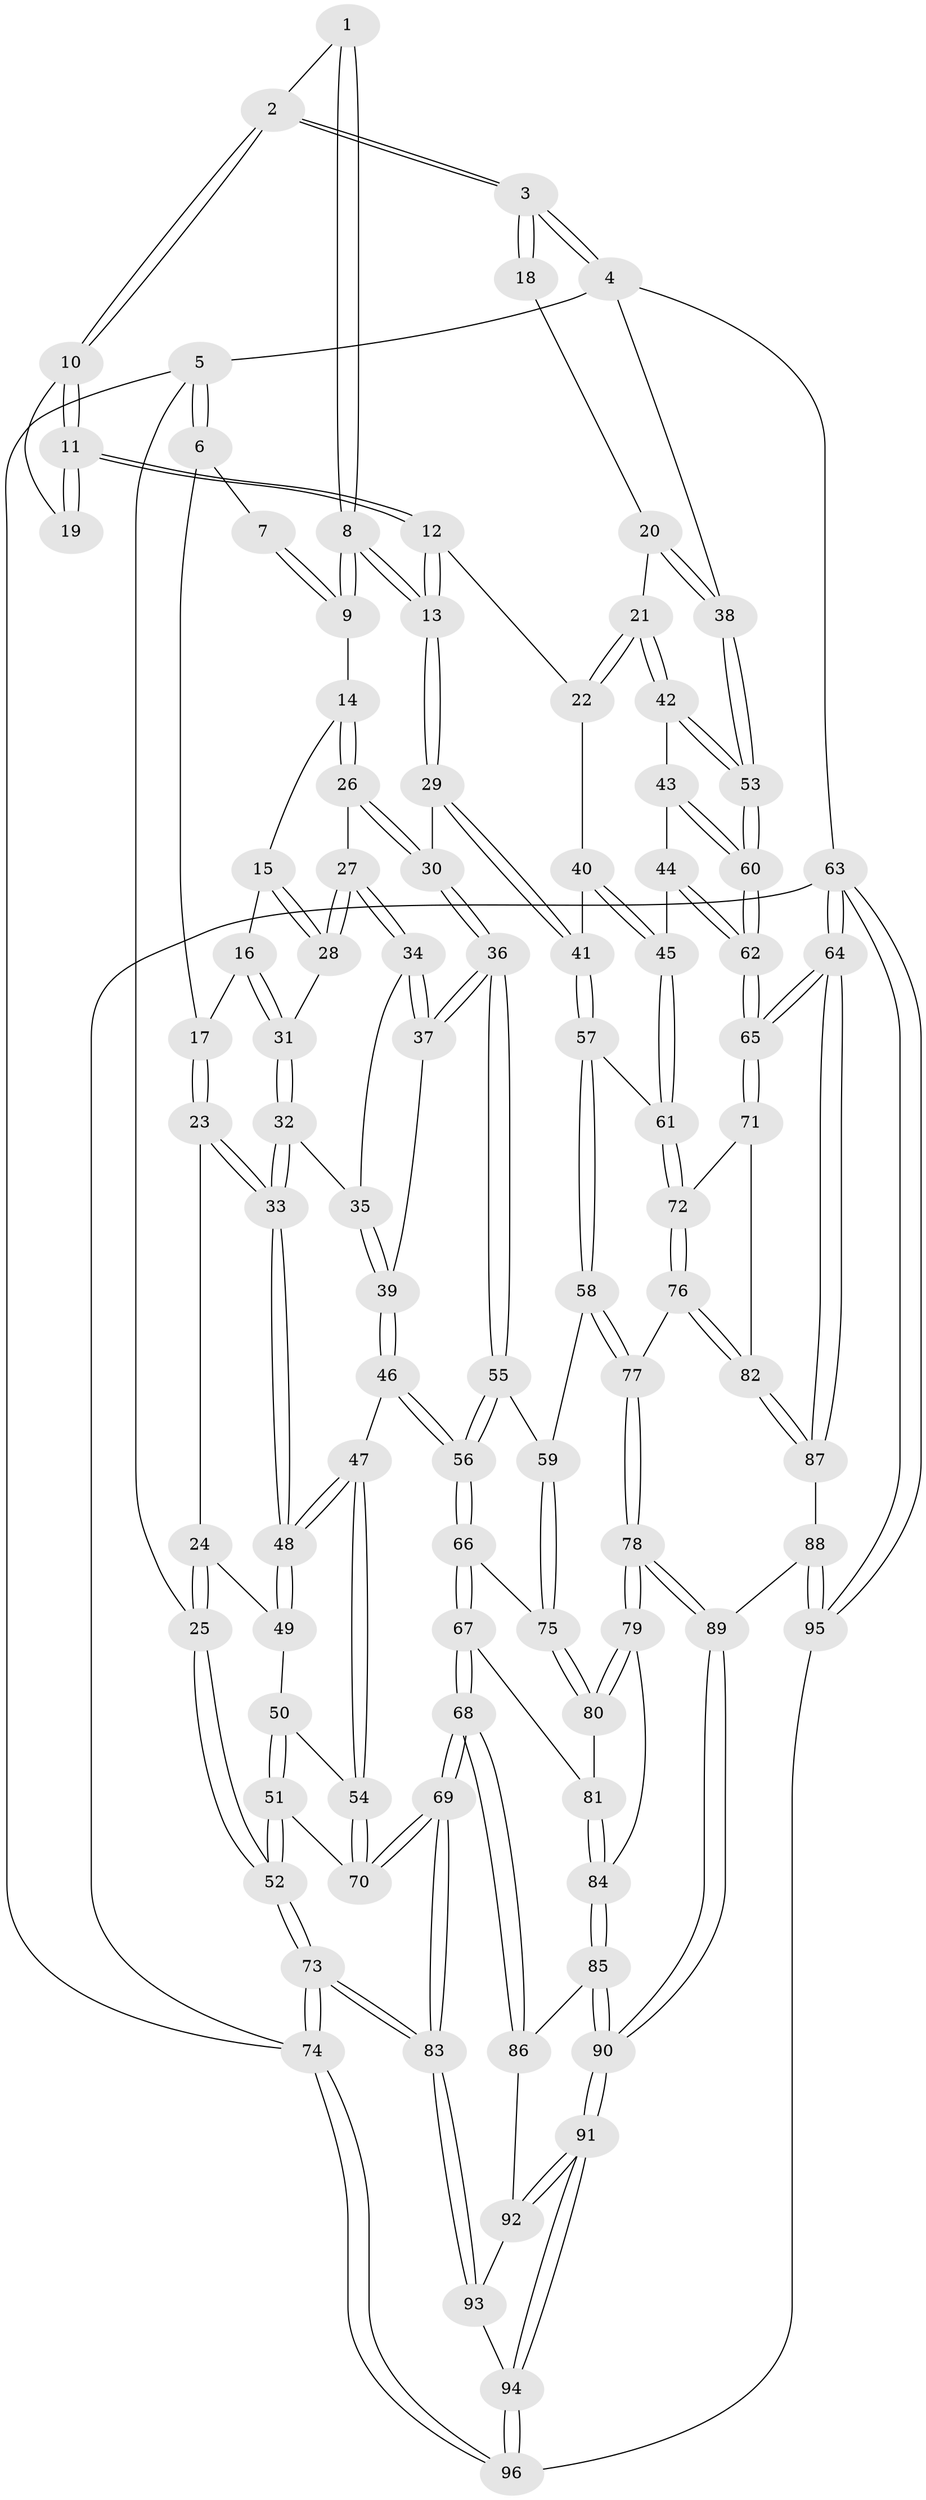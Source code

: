 // coarse degree distribution, {4: 0.3684210526315789, 10: 0.02631578947368421, 2: 0.02631578947368421, 5: 0.23684210526315788, 3: 0.18421052631578946, 6: 0.15789473684210525}
// Generated by graph-tools (version 1.1) at 2025/21/03/04/25 18:21:26]
// undirected, 96 vertices, 237 edges
graph export_dot {
graph [start="1"]
  node [color=gray90,style=filled];
  1 [pos="+0.6123662787349852+0"];
  2 [pos="+0.6862135087581144+0"];
  3 [pos="+1+0"];
  4 [pos="+1+0"];
  5 [pos="+0+0"];
  6 [pos="+0.1806187866575951+0"];
  7 [pos="+0.40342167479235863+0"];
  8 [pos="+0.5399316693144455+0.12386354181852233"];
  9 [pos="+0.43481009212174904+0.06377240834314457"];
  10 [pos="+0.7298423262692469+0"];
  11 [pos="+0.7410480503103275+0.05674365617712638"];
  12 [pos="+0.7419171467623884+0.08984542916031109"];
  13 [pos="+0.5778480600818106+0.1892990490364651"];
  14 [pos="+0.42605616767681065+0.07356363083259386"];
  15 [pos="+0.4221298670343657+0.07404536835350102"];
  16 [pos="+0.25773426888384693+0.060002319191841326"];
  17 [pos="+0.19191308930892503+0"];
  18 [pos="+0.9520127660271911+0.025762004705315172"];
  19 [pos="+0.9351857381180015+0.02586120055204186"];
  20 [pos="+0.8998173100744672+0.1594168275777981"];
  21 [pos="+0.861638696035684+0.18704684825812454"];
  22 [pos="+0.8344538019249828+0.17992994419480735"];
  23 [pos="+0.09164281270402899+0.15773515648714825"];
  24 [pos="+0.00758059457958526+0.1951309660612904"];
  25 [pos="+0+0.17436313900218436"];
  26 [pos="+0.3993169574444126+0.14737853118269548"];
  27 [pos="+0.39046056145840147+0.15125330600558992"];
  28 [pos="+0.3072422181685145+0.11187893398816698"];
  29 [pos="+0.5560040213072914+0.2499195134396701"];
  30 [pos="+0.5338316853736635+0.25994388000997426"];
  31 [pos="+0.2683883346270416+0.10473379936228595"];
  32 [pos="+0.2453152707440883+0.21167097446266686"];
  33 [pos="+0.23178162238701916+0.22053363105111856"];
  34 [pos="+0.3421220140795964+0.22010704831774863"];
  35 [pos="+0.3044629570533341+0.22679008526143055"];
  36 [pos="+0.4977987295055076+0.2901366333368444"];
  37 [pos="+0.4731295803966627+0.28728883807651606"];
  38 [pos="+1+0.1135152245460695"];
  39 [pos="+0.34559188343141284+0.3265749029372977"];
  40 [pos="+0.7927586486456113+0.23252889872651103"];
  41 [pos="+0.6580490568266721+0.3329000956961784"];
  42 [pos="+0.9147093544332626+0.2783518827060517"];
  43 [pos="+0.8516869354042704+0.3714915365600658"];
  44 [pos="+0.805557757950557+0.4280098099503311"];
  45 [pos="+0.7872115208365598+0.43471693213490403"];
  46 [pos="+0.2852787887636115+0.4265020234161165"];
  47 [pos="+0.19501658939190877+0.40433055496540343"];
  48 [pos="+0.20276122062705818+0.31068499070191524"];
  49 [pos="+0.03341781243386472+0.22930501036074116"];
  50 [pos="+0.06774734965859103+0.30915792424313576"];
  51 [pos="+0+0.46871108416097845"];
  52 [pos="+0+0.4658381560557142"];
  53 [pos="+1+0.41787266069097745"];
  54 [pos="+0.16483310705300516+0.42079851510051564"];
  55 [pos="+0.46005364875147753+0.4485465945955929"];
  56 [pos="+0.3814459699238585+0.49946563701081065"];
  57 [pos="+0.7159125233953498+0.47181808516762835"];
  58 [pos="+0.6616570349072249+0.5023635117645471"];
  59 [pos="+0.6307018188498797+0.5087134389413603"];
  60 [pos="+1+0.4953328344762433"];
  61 [pos="+0.7229189459700085+0.4732752625366459"];
  62 [pos="+1+0.5379149734342202"];
  63 [pos="+1+1"];
  64 [pos="+1+0.7529990428126744"];
  65 [pos="+1+0.6558532513198978"];
  66 [pos="+0.3801560587193456+0.5248581961012568"];
  67 [pos="+0.36801025606739546+0.5823228909710957"];
  68 [pos="+0.19240703662118142+0.7437368737992105"];
  69 [pos="+0.18838980979855086+0.7444497405192293"];
  70 [pos="+0.09216121959027046+0.49490089909428836"];
  71 [pos="+0.8375575439027506+0.5948446947439271"];
  72 [pos="+0.7812123179268419+0.5558531411028047"];
  73 [pos="+0+1"];
  74 [pos="+0+1"];
  75 [pos="+0.5629356826001608+0.5979475243369705"];
  76 [pos="+0.7322479144776805+0.6604221981108528"];
  77 [pos="+0.6588365000893273+0.6690388038898538"];
  78 [pos="+0.6198870149451924+0.7293455879705789"];
  79 [pos="+0.5656844841198462+0.6876075381076265"];
  80 [pos="+0.5509024692597319+0.6354913398324155"];
  81 [pos="+0.4189806033333497+0.6268865556094502"];
  82 [pos="+0.7812443852227199+0.7845440458006253"];
  83 [pos="+0+1"];
  84 [pos="+0.4629223858197462+0.728629585660972"];
  85 [pos="+0.4624420240907168+0.7301098966362531"];
  86 [pos="+0.3428734583100304+0.8079615828918969"];
  87 [pos="+0.7813611548200412+0.8140809115579634"];
  88 [pos="+0.7727262977310813+0.820792682704599"];
  89 [pos="+0.6420329888645111+0.7978507068267274"];
  90 [pos="+0.5539666323213852+0.8721626053988881"];
  91 [pos="+0.513357370934709+0.9428728091711195"];
  92 [pos="+0.34292302144928477+0.8080220647036538"];
  93 [pos="+0.3330111565542083+0.9320916270638618"];
  94 [pos="+0.513428323725196+1"];
  95 [pos="+0.7815261289929024+1"];
  96 [pos="+0.5188415380981792+1"];
  1 -- 2;
  1 -- 8;
  1 -- 8;
  2 -- 3;
  2 -- 3;
  2 -- 10;
  2 -- 10;
  3 -- 4;
  3 -- 4;
  3 -- 18;
  3 -- 18;
  4 -- 5;
  4 -- 38;
  4 -- 63;
  5 -- 6;
  5 -- 6;
  5 -- 25;
  5 -- 74;
  6 -- 7;
  6 -- 17;
  7 -- 9;
  7 -- 9;
  8 -- 9;
  8 -- 9;
  8 -- 13;
  8 -- 13;
  9 -- 14;
  10 -- 11;
  10 -- 11;
  10 -- 19;
  11 -- 12;
  11 -- 12;
  11 -- 19;
  11 -- 19;
  12 -- 13;
  12 -- 13;
  12 -- 22;
  13 -- 29;
  13 -- 29;
  14 -- 15;
  14 -- 26;
  14 -- 26;
  15 -- 16;
  15 -- 28;
  15 -- 28;
  16 -- 17;
  16 -- 31;
  16 -- 31;
  17 -- 23;
  17 -- 23;
  18 -- 20;
  20 -- 21;
  20 -- 38;
  20 -- 38;
  21 -- 22;
  21 -- 22;
  21 -- 42;
  21 -- 42;
  22 -- 40;
  23 -- 24;
  23 -- 33;
  23 -- 33;
  24 -- 25;
  24 -- 25;
  24 -- 49;
  25 -- 52;
  25 -- 52;
  26 -- 27;
  26 -- 30;
  26 -- 30;
  27 -- 28;
  27 -- 28;
  27 -- 34;
  27 -- 34;
  28 -- 31;
  29 -- 30;
  29 -- 41;
  29 -- 41;
  30 -- 36;
  30 -- 36;
  31 -- 32;
  31 -- 32;
  32 -- 33;
  32 -- 33;
  32 -- 35;
  33 -- 48;
  33 -- 48;
  34 -- 35;
  34 -- 37;
  34 -- 37;
  35 -- 39;
  35 -- 39;
  36 -- 37;
  36 -- 37;
  36 -- 55;
  36 -- 55;
  37 -- 39;
  38 -- 53;
  38 -- 53;
  39 -- 46;
  39 -- 46;
  40 -- 41;
  40 -- 45;
  40 -- 45;
  41 -- 57;
  41 -- 57;
  42 -- 43;
  42 -- 53;
  42 -- 53;
  43 -- 44;
  43 -- 60;
  43 -- 60;
  44 -- 45;
  44 -- 62;
  44 -- 62;
  45 -- 61;
  45 -- 61;
  46 -- 47;
  46 -- 56;
  46 -- 56;
  47 -- 48;
  47 -- 48;
  47 -- 54;
  47 -- 54;
  48 -- 49;
  48 -- 49;
  49 -- 50;
  50 -- 51;
  50 -- 51;
  50 -- 54;
  51 -- 52;
  51 -- 52;
  51 -- 70;
  52 -- 73;
  52 -- 73;
  53 -- 60;
  53 -- 60;
  54 -- 70;
  54 -- 70;
  55 -- 56;
  55 -- 56;
  55 -- 59;
  56 -- 66;
  56 -- 66;
  57 -- 58;
  57 -- 58;
  57 -- 61;
  58 -- 59;
  58 -- 77;
  58 -- 77;
  59 -- 75;
  59 -- 75;
  60 -- 62;
  60 -- 62;
  61 -- 72;
  61 -- 72;
  62 -- 65;
  62 -- 65;
  63 -- 64;
  63 -- 64;
  63 -- 95;
  63 -- 95;
  63 -- 74;
  64 -- 65;
  64 -- 65;
  64 -- 87;
  64 -- 87;
  65 -- 71;
  65 -- 71;
  66 -- 67;
  66 -- 67;
  66 -- 75;
  67 -- 68;
  67 -- 68;
  67 -- 81;
  68 -- 69;
  68 -- 69;
  68 -- 86;
  68 -- 86;
  69 -- 70;
  69 -- 70;
  69 -- 83;
  69 -- 83;
  71 -- 72;
  71 -- 82;
  72 -- 76;
  72 -- 76;
  73 -- 74;
  73 -- 74;
  73 -- 83;
  73 -- 83;
  74 -- 96;
  74 -- 96;
  75 -- 80;
  75 -- 80;
  76 -- 77;
  76 -- 82;
  76 -- 82;
  77 -- 78;
  77 -- 78;
  78 -- 79;
  78 -- 79;
  78 -- 89;
  78 -- 89;
  79 -- 80;
  79 -- 80;
  79 -- 84;
  80 -- 81;
  81 -- 84;
  81 -- 84;
  82 -- 87;
  82 -- 87;
  83 -- 93;
  83 -- 93;
  84 -- 85;
  84 -- 85;
  85 -- 86;
  85 -- 90;
  85 -- 90;
  86 -- 92;
  87 -- 88;
  88 -- 89;
  88 -- 95;
  88 -- 95;
  89 -- 90;
  89 -- 90;
  90 -- 91;
  90 -- 91;
  91 -- 92;
  91 -- 92;
  91 -- 94;
  91 -- 94;
  92 -- 93;
  93 -- 94;
  94 -- 96;
  94 -- 96;
  95 -- 96;
}

